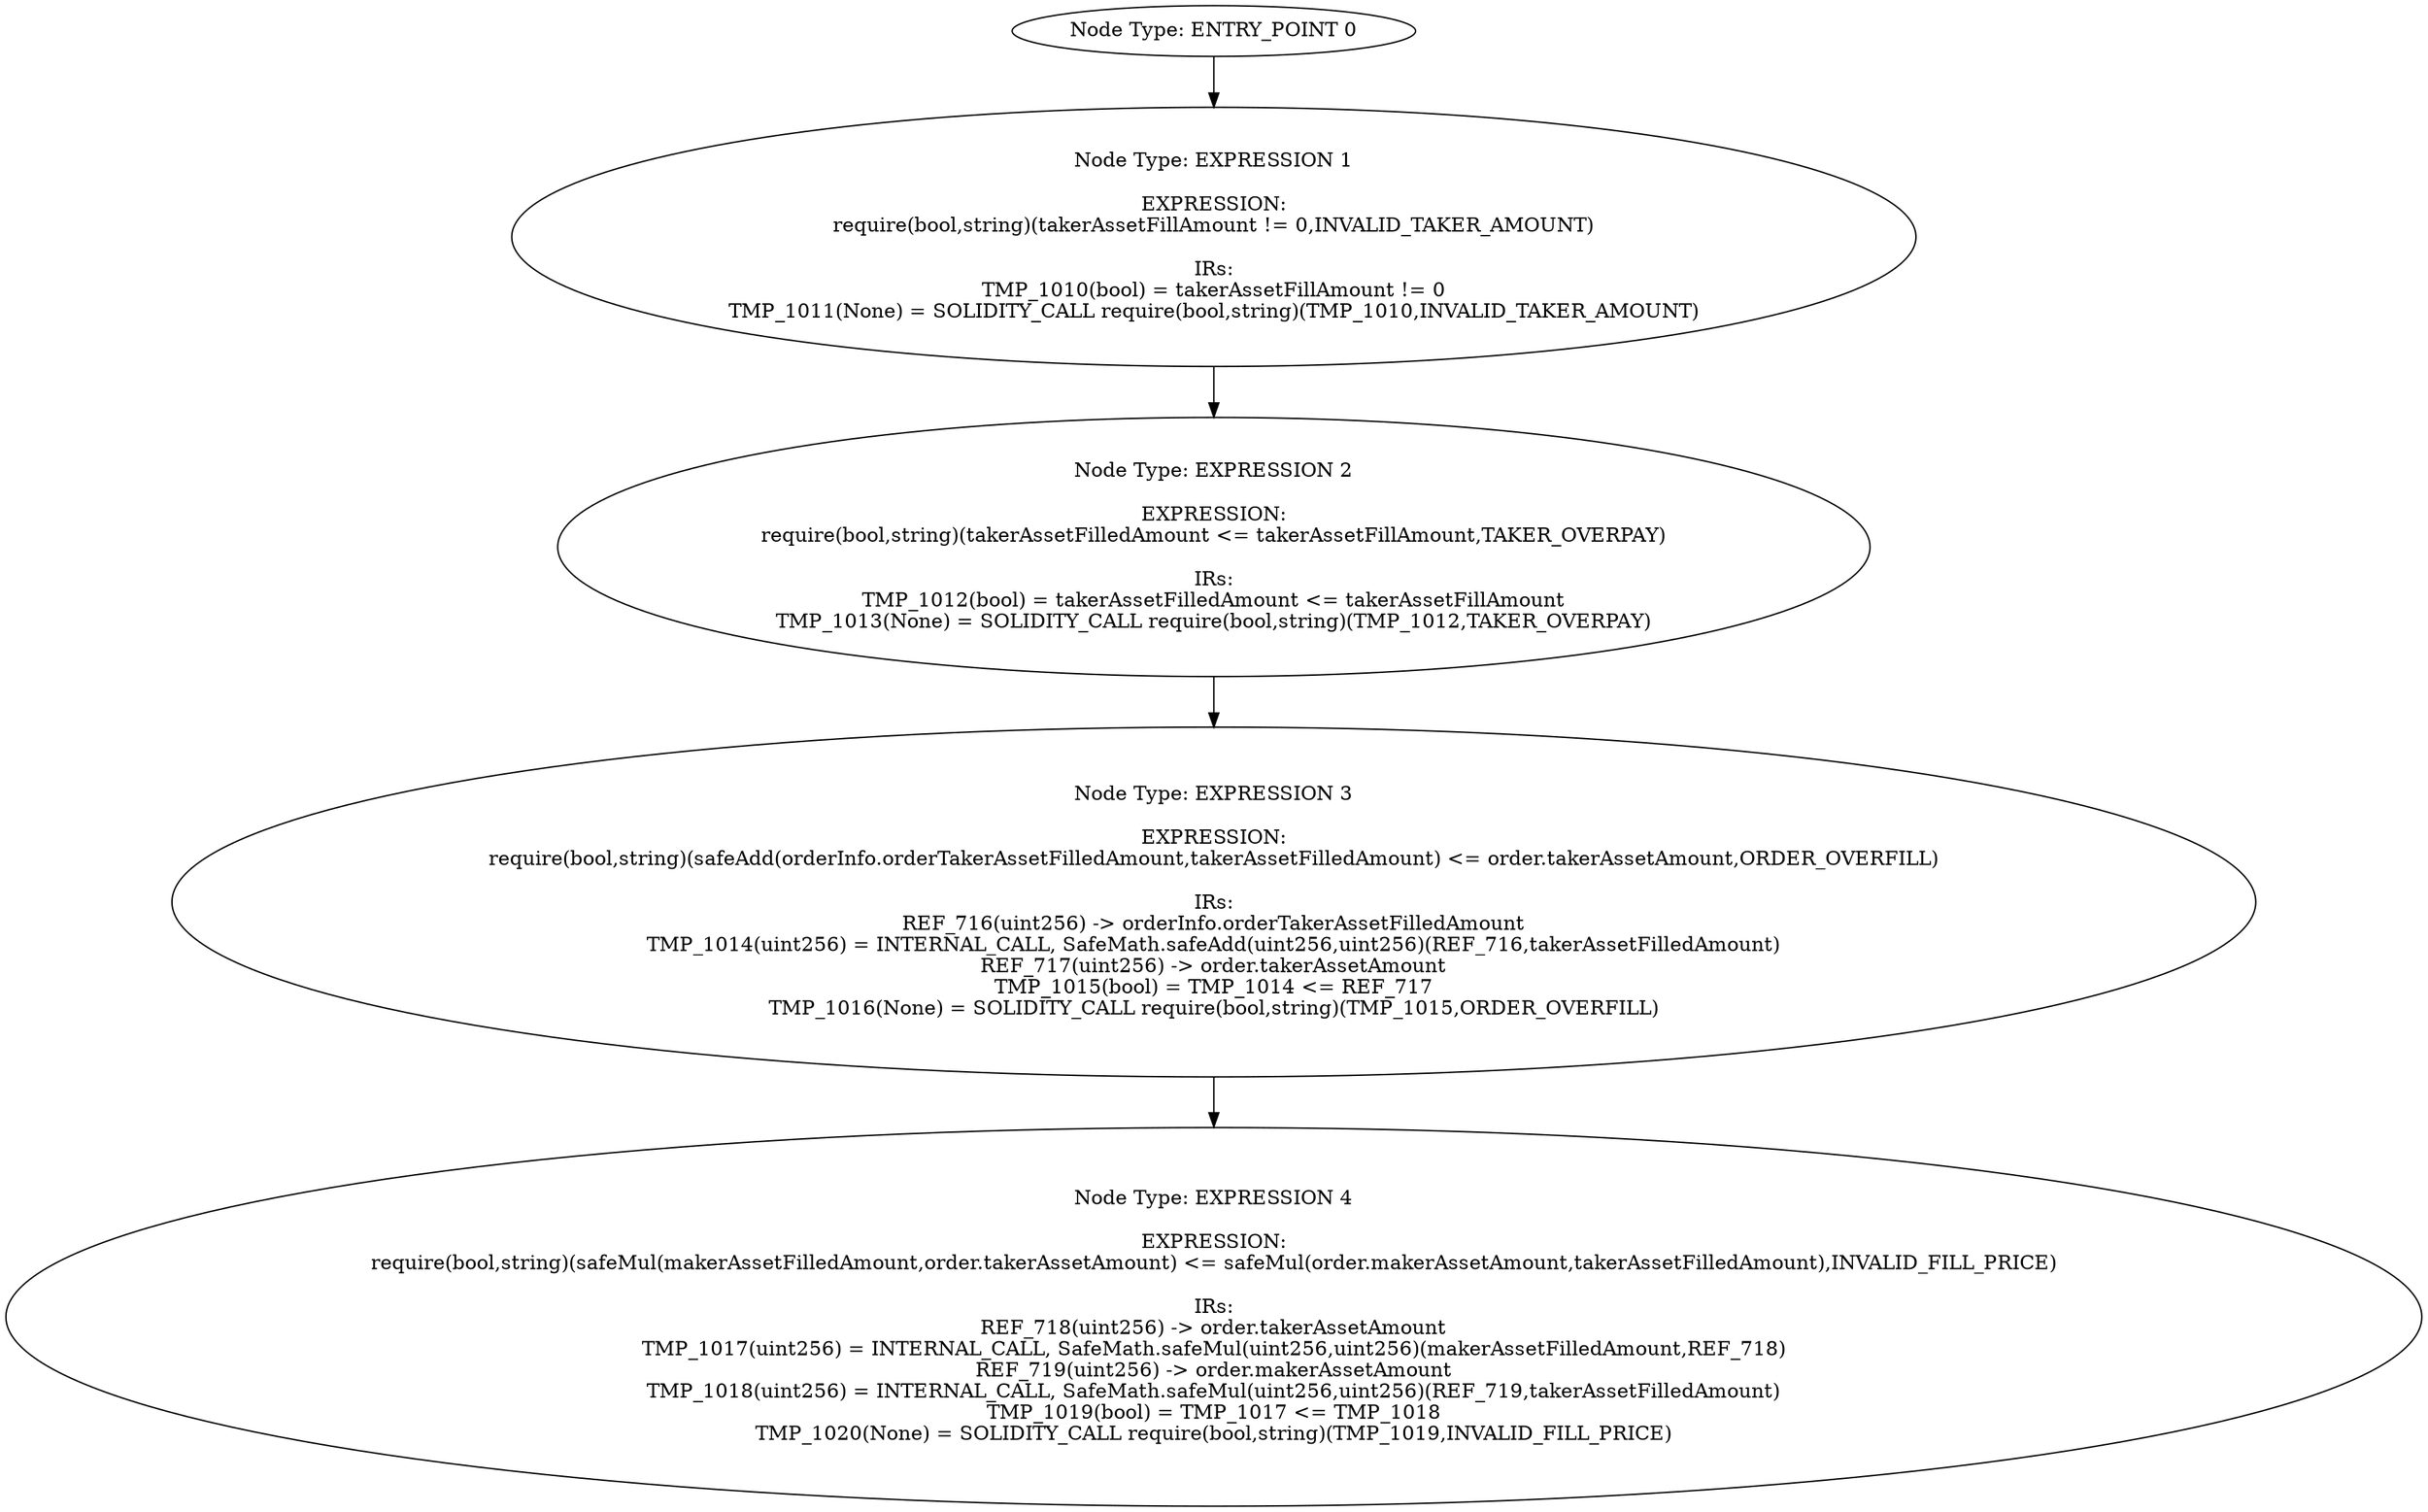 digraph{
0[label="Node Type: ENTRY_POINT 0
"];
0->1;
1[label="Node Type: EXPRESSION 1

EXPRESSION:
require(bool,string)(takerAssetFillAmount != 0,INVALID_TAKER_AMOUNT)

IRs:
TMP_1010(bool) = takerAssetFillAmount != 0
TMP_1011(None) = SOLIDITY_CALL require(bool,string)(TMP_1010,INVALID_TAKER_AMOUNT)"];
1->2;
2[label="Node Type: EXPRESSION 2

EXPRESSION:
require(bool,string)(takerAssetFilledAmount <= takerAssetFillAmount,TAKER_OVERPAY)

IRs:
TMP_1012(bool) = takerAssetFilledAmount <= takerAssetFillAmount
TMP_1013(None) = SOLIDITY_CALL require(bool,string)(TMP_1012,TAKER_OVERPAY)"];
2->3;
3[label="Node Type: EXPRESSION 3

EXPRESSION:
require(bool,string)(safeAdd(orderInfo.orderTakerAssetFilledAmount,takerAssetFilledAmount) <= order.takerAssetAmount,ORDER_OVERFILL)

IRs:
REF_716(uint256) -> orderInfo.orderTakerAssetFilledAmount
TMP_1014(uint256) = INTERNAL_CALL, SafeMath.safeAdd(uint256,uint256)(REF_716,takerAssetFilledAmount)
REF_717(uint256) -> order.takerAssetAmount
TMP_1015(bool) = TMP_1014 <= REF_717
TMP_1016(None) = SOLIDITY_CALL require(bool,string)(TMP_1015,ORDER_OVERFILL)"];
3->4;
4[label="Node Type: EXPRESSION 4

EXPRESSION:
require(bool,string)(safeMul(makerAssetFilledAmount,order.takerAssetAmount) <= safeMul(order.makerAssetAmount,takerAssetFilledAmount),INVALID_FILL_PRICE)

IRs:
REF_718(uint256) -> order.takerAssetAmount
TMP_1017(uint256) = INTERNAL_CALL, SafeMath.safeMul(uint256,uint256)(makerAssetFilledAmount,REF_718)
REF_719(uint256) -> order.makerAssetAmount
TMP_1018(uint256) = INTERNAL_CALL, SafeMath.safeMul(uint256,uint256)(REF_719,takerAssetFilledAmount)
TMP_1019(bool) = TMP_1017 <= TMP_1018
TMP_1020(None) = SOLIDITY_CALL require(bool,string)(TMP_1019,INVALID_FILL_PRICE)"];
}
